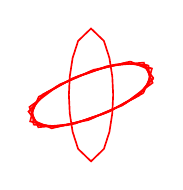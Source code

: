 \begin{tikzpicture}[scale=0.4]

\begin{axis}[
  xmin = -6,
  xmax = 6,
  ymin = -3.1,
  ymax = 3.1,
  scale only axis,
  axis equal image,
  hide axis,
  ]

\addplot [mark=none,red,line width=1.5] table{
1.0e+00 0.0e+00
9.61e-01 8.3e-01
8.314e-01 1.667e+00
5.829e-01 2.438e+00
6.123e-17 3.0e+00
-5.829e-01 2.438e+00
-8.314e-01 1.667e+00
-9.61e-01 8.3e-01
-1.0e+00 3.674e-16
-9.61e-01 -8.3e-01
-8.314e-01 -1.667e+00
-5.829e-01 -2.438e+00
-1.837e-16 -3.0e+00
5.829e-01 -2.438e+00
8.314e-01 -1.667e+00
9.61e-01 -8.3e-01
1.0e+00 0.0e+00
};

\addplot [mark=none,red,line width=1.5] table{
2.361e+00 8.379e-02
2.682e+00 8.359e-01
2.382e+00 1.459e+00
1.446e+00 1.377e+00
7.161e-01 1.295e+00
-7.513e-02 1.001e+00
-8.71e-01 7.329e-01
-1.591e+00 3.134e-01
-2.361e+00 -8.379e-02
-2.682e+00 -8.359e-01
-2.382e+00 -1.459e+00
-1.446e+00 -1.377e+00
-7.161e-01 -1.295e+00
7.513e-02 -1.001e+00
8.71e-01 -7.329e-01
1.591e+00 -3.134e-01
2.361e+00 8.379e-02
};

\addplot [mark=none,red,line width=1.5] table{
2.824e+00 7.503e-01
2.391e+00 1.319e+00
1.581e+00 1.455e+00
7.531e-01 1.265e+00
-2.312e-02 1.065e+00
-7.417e-01 7.521e-01
-1.561e+00 3.801e-01
-2.178e+00 -6.542e-02
-2.824e+00 -7.503e-01
-2.391e+00 -1.319e+00
-1.581e+00 -1.455e+00
-7.531e-01 -1.265e+00
2.312e-02 -1.065e+00
7.417e-01 -7.521e-01
1.561e+00 -3.801e-01
2.178e+00 6.542e-02
2.824e+00 7.503e-01
};

\addplot [mark=none,red,line width=1.5] table{
2.592e+00 1.342e+00
1.639e+00 1.409e+00
8.881e-01 1.331e+00
3.52e-02 1.05e+00
-6.872e-01 8.056e-01
-1.418e+00 4.274e-01
-2.172e+00 2.633e-02
-2.653e+00 -6.473e-01
-2.592e+00 -1.342e+00
-1.639e+00 -1.409e+00
-8.881e-01 -1.331e+00
-3.52e-02 -1.05e+00
6.872e-01 -8.056e-01
1.418e+00 -4.274e-01
2.172e+00 -2.633e-02
2.653e+00 6.473e-01
2.592e+00 1.342e+00
};

\addplot [mark=none,red,line width=1.5] table{
1.776e+00 1.508e+00
9.31e-01 1.3e+00
1.169e-01 1.135e+00
-6.401e-01 7.841e-01
-1.412e+00 4.741e-01
-2.009e+00 2.506e-02
-2.781e+00 -5.475e-01
-2.52e+00 -1.192e+00
-1.776e+00 -1.508e+00
-9.31e-01 -1.3e+00
-1.169e-01 -1.135e+00
6.401e-01 -7.841e-01
1.412e+00 -4.741e-01
2.009e+00 -2.506e-02
2.781e+00 5.475e-01
2.52e+00 1.192e+00
1.776e+00 1.508e+00
};

\addplot [mark=none,red,line width=1.5] table{
1.096e+00 1.37e+00
2.339e-01 1.122e+00
-5.283e-01 8.665e-01
-1.3e+00 4.933e-01
-2.005e+00 1.103e-01
-2.56e+00 -4.507e-01
-2.75e+00 -1.195e+00
-1.857e+00 -1.425e+00
-1.096e+00 -1.37e+00
-2.339e-01 -1.122e+00
5.283e-01 -8.665e-01
1.3e+00 -4.933e-01
2.005e+00 -1.103e-01
2.56e+00 4.507e-01
2.75e+00 1.195e+00
1.857e+00 1.425e+00
1.096e+00 1.37e+00
};

\end{axis}


\end{tikzpicture}

